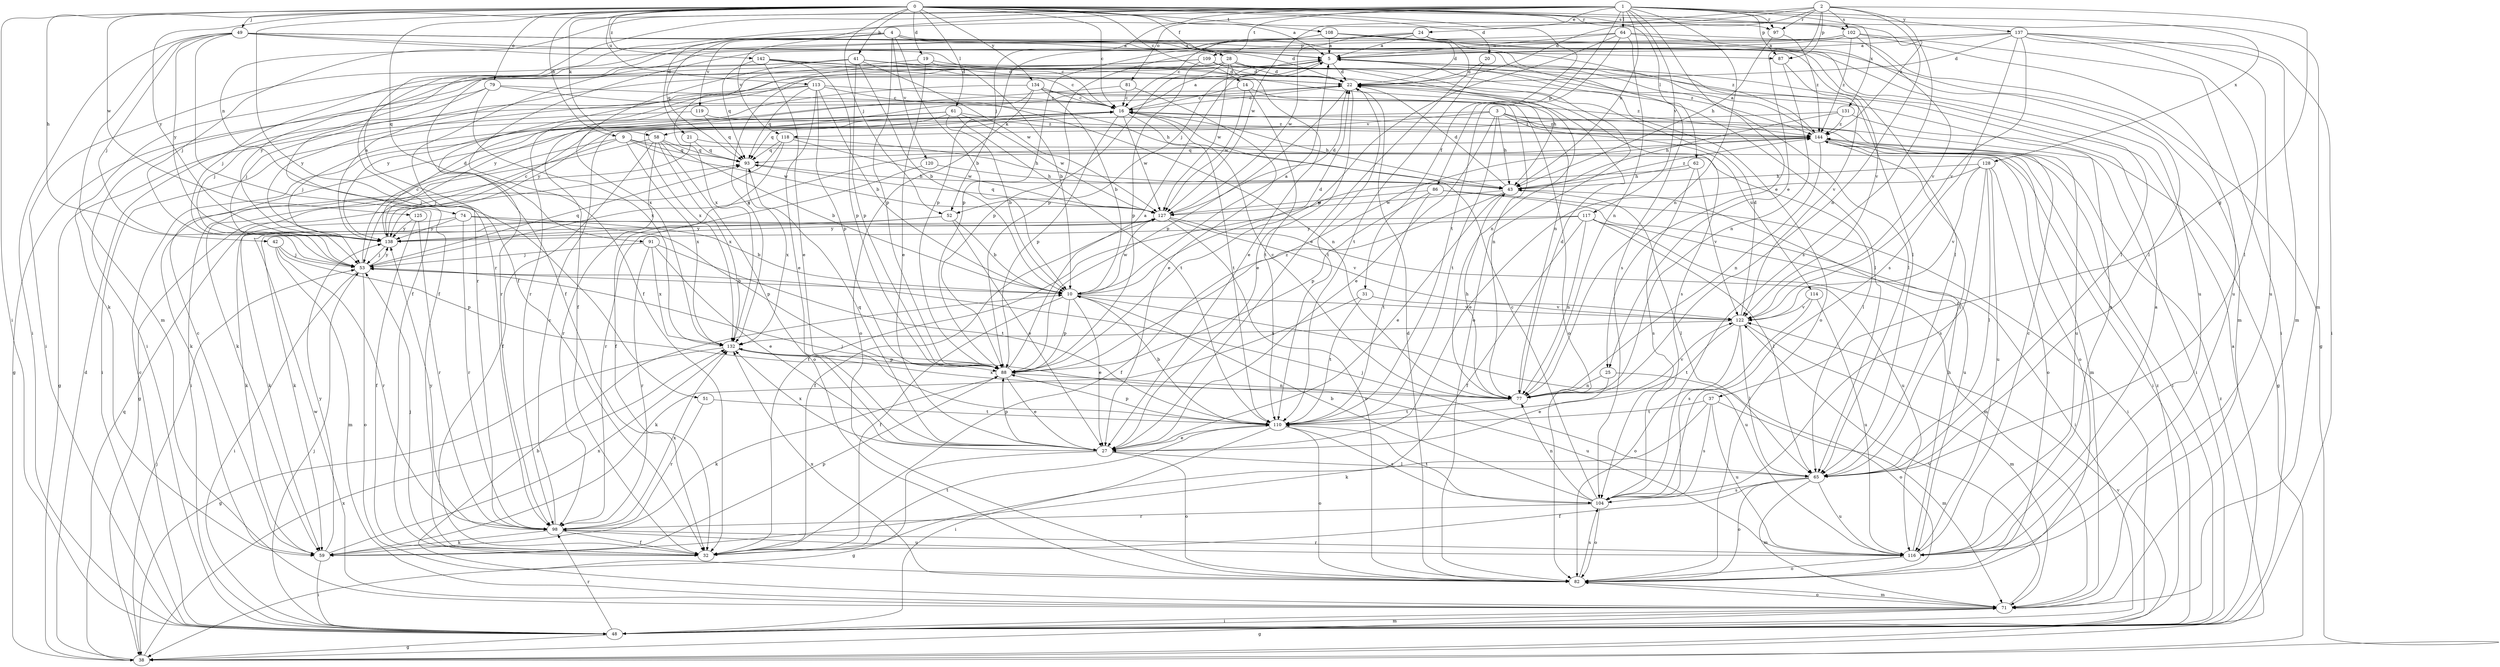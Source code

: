 strict digraph  {
0;
1;
2;
3;
4;
5;
9;
10;
14;
16;
19;
20;
21;
22;
24;
25;
27;
28;
31;
32;
37;
38;
41;
42;
43;
48;
49;
51;
52;
53;
58;
59;
61;
62;
64;
65;
71;
74;
77;
79;
81;
82;
86;
87;
88;
91;
93;
97;
98;
102;
104;
108;
109;
110;
113;
114;
116;
117;
118;
119;
120;
122;
125;
127;
128;
131;
132;
134;
137;
138;
142;
144;
0 -> 5  [label=a];
0 -> 9  [label=b];
0 -> 14  [label=c];
0 -> 16  [label=c];
0 -> 19  [label=d];
0 -> 20  [label=d];
0 -> 28  [label=f];
0 -> 31  [label=f];
0 -> 41  [label=h];
0 -> 42  [label=h];
0 -> 48  [label=i];
0 -> 49  [label=j];
0 -> 51  [label=j];
0 -> 52  [label=j];
0 -> 58  [label=k];
0 -> 61  [label=l];
0 -> 62  [label=l];
0 -> 71  [label=m];
0 -> 79  [label=o];
0 -> 91  [label=q];
0 -> 97  [label=r];
0 -> 102  [label=s];
0 -> 108  [label=t];
0 -> 113  [label=u];
0 -> 125  [label=w];
0 -> 134  [label=y];
0 -> 142  [label=z];
0 -> 144  [label=z];
1 -> 21  [label=d];
1 -> 24  [label=e];
1 -> 25  [label=e];
1 -> 32  [label=f];
1 -> 43  [label=h];
1 -> 52  [label=j];
1 -> 64  [label=l];
1 -> 74  [label=n];
1 -> 77  [label=n];
1 -> 81  [label=o];
1 -> 86  [label=p];
1 -> 87  [label=p];
1 -> 97  [label=r];
1 -> 109  [label=t];
1 -> 117  [label=v];
1 -> 128  [label=x];
1 -> 131  [label=x];
1 -> 137  [label=y];
1 -> 138  [label=y];
2 -> 22  [label=d];
2 -> 25  [label=e];
2 -> 37  [label=g];
2 -> 77  [label=n];
2 -> 87  [label=p];
2 -> 97  [label=r];
2 -> 98  [label=r];
2 -> 102  [label=s];
2 -> 104  [label=s];
2 -> 127  [label=w];
3 -> 27  [label=e];
3 -> 43  [label=h];
3 -> 48  [label=i];
3 -> 58  [label=k];
3 -> 110  [label=t];
3 -> 114  [label=u];
3 -> 116  [label=u];
3 -> 118  [label=v];
3 -> 144  [label=z];
4 -> 5  [label=a];
4 -> 10  [label=b];
4 -> 32  [label=f];
4 -> 87  [label=p];
4 -> 88  [label=p];
4 -> 93  [label=q];
4 -> 118  [label=v];
4 -> 119  [label=v];
4 -> 120  [label=v];
4 -> 122  [label=v];
4 -> 144  [label=z];
5 -> 22  [label=d];
5 -> 32  [label=f];
5 -> 52  [label=j];
5 -> 59  [label=k];
5 -> 65  [label=l];
5 -> 82  [label=o];
9 -> 53  [label=j];
9 -> 59  [label=k];
9 -> 65  [label=l];
9 -> 93  [label=q];
9 -> 127  [label=w];
9 -> 132  [label=x];
10 -> 5  [label=a];
10 -> 22  [label=d];
10 -> 27  [label=e];
10 -> 32  [label=f];
10 -> 88  [label=p];
10 -> 116  [label=u];
10 -> 122  [label=v];
10 -> 127  [label=w];
14 -> 16  [label=c];
14 -> 82  [label=o];
14 -> 110  [label=t];
14 -> 127  [label=w];
16 -> 5  [label=a];
16 -> 43  [label=h];
16 -> 88  [label=p];
16 -> 110  [label=t];
16 -> 127  [label=w];
16 -> 144  [label=z];
19 -> 10  [label=b];
19 -> 22  [label=d];
19 -> 27  [label=e];
19 -> 98  [label=r];
20 -> 22  [label=d];
20 -> 110  [label=t];
21 -> 48  [label=i];
21 -> 59  [label=k];
21 -> 93  [label=q];
22 -> 16  [label=c];
22 -> 27  [label=e];
22 -> 88  [label=p];
22 -> 104  [label=s];
22 -> 110  [label=t];
24 -> 5  [label=a];
24 -> 27  [label=e];
24 -> 32  [label=f];
24 -> 65  [label=l];
24 -> 71  [label=m];
24 -> 88  [label=p];
24 -> 127  [label=w];
25 -> 27  [label=e];
25 -> 77  [label=n];
25 -> 82  [label=o];
27 -> 38  [label=g];
27 -> 65  [label=l];
27 -> 82  [label=o];
27 -> 88  [label=p];
27 -> 93  [label=q];
27 -> 132  [label=x];
28 -> 22  [label=d];
28 -> 27  [label=e];
28 -> 48  [label=i];
28 -> 65  [label=l];
28 -> 82  [label=o];
28 -> 88  [label=p];
28 -> 98  [label=r];
28 -> 116  [label=u];
28 -> 127  [label=w];
28 -> 132  [label=x];
31 -> 59  [label=k];
31 -> 110  [label=t];
31 -> 122  [label=v];
32 -> 53  [label=j];
32 -> 110  [label=t];
37 -> 59  [label=k];
37 -> 71  [label=m];
37 -> 104  [label=s];
37 -> 110  [label=t];
37 -> 116  [label=u];
38 -> 22  [label=d];
38 -> 53  [label=j];
38 -> 93  [label=q];
38 -> 122  [label=v];
38 -> 132  [label=x];
38 -> 144  [label=z];
41 -> 10  [label=b];
41 -> 22  [label=d];
41 -> 48  [label=i];
41 -> 53  [label=j];
41 -> 77  [label=n];
41 -> 88  [label=p];
41 -> 127  [label=w];
41 -> 132  [label=x];
42 -> 53  [label=j];
42 -> 71  [label=m];
42 -> 88  [label=p];
42 -> 98  [label=r];
43 -> 22  [label=d];
43 -> 27  [label=e];
43 -> 32  [label=f];
43 -> 65  [label=l];
43 -> 127  [label=w];
43 -> 144  [label=z];
48 -> 5  [label=a];
48 -> 16  [label=c];
48 -> 38  [label=g];
48 -> 53  [label=j];
48 -> 71  [label=m];
48 -> 98  [label=r];
48 -> 144  [label=z];
49 -> 5  [label=a];
49 -> 16  [label=c];
49 -> 22  [label=d];
49 -> 32  [label=f];
49 -> 48  [label=i];
49 -> 53  [label=j];
49 -> 65  [label=l];
49 -> 71  [label=m];
49 -> 104  [label=s];
49 -> 138  [label=y];
51 -> 98  [label=r];
51 -> 110  [label=t];
52 -> 10  [label=b];
52 -> 27  [label=e];
52 -> 59  [label=k];
52 -> 138  [label=y];
53 -> 10  [label=b];
53 -> 16  [label=c];
53 -> 48  [label=i];
53 -> 82  [label=o];
53 -> 93  [label=q];
53 -> 138  [label=y];
58 -> 10  [label=b];
58 -> 32  [label=f];
58 -> 48  [label=i];
58 -> 82  [label=o];
58 -> 93  [label=q];
58 -> 98  [label=r];
58 -> 132  [label=x];
59 -> 16  [label=c];
59 -> 48  [label=i];
59 -> 88  [label=p];
59 -> 132  [label=x];
59 -> 138  [label=y];
61 -> 10  [label=b];
61 -> 48  [label=i];
61 -> 53  [label=j];
61 -> 93  [label=q];
61 -> 110  [label=t];
61 -> 127  [label=w];
61 -> 144  [label=z];
62 -> 32  [label=f];
62 -> 43  [label=h];
62 -> 104  [label=s];
62 -> 122  [label=v];
64 -> 5  [label=a];
64 -> 38  [label=g];
64 -> 53  [label=j];
64 -> 65  [label=l];
64 -> 77  [label=n];
64 -> 88  [label=p];
64 -> 110  [label=t];
65 -> 32  [label=f];
65 -> 53  [label=j];
65 -> 71  [label=m];
65 -> 82  [label=o];
65 -> 104  [label=s];
65 -> 116  [label=u];
71 -> 10  [label=b];
71 -> 38  [label=g];
71 -> 48  [label=i];
71 -> 82  [label=o];
71 -> 122  [label=v];
71 -> 127  [label=w];
74 -> 10  [label=b];
74 -> 59  [label=k];
74 -> 88  [label=p];
74 -> 98  [label=r];
74 -> 138  [label=y];
77 -> 16  [label=c];
77 -> 22  [label=d];
77 -> 43  [label=h];
77 -> 110  [label=t];
77 -> 122  [label=v];
77 -> 132  [label=x];
79 -> 16  [label=c];
79 -> 38  [label=g];
79 -> 43  [label=h];
79 -> 53  [label=j];
79 -> 132  [label=x];
81 -> 16  [label=c];
81 -> 27  [label=e];
81 -> 138  [label=y];
82 -> 22  [label=d];
82 -> 71  [label=m];
82 -> 104  [label=s];
82 -> 132  [label=x];
86 -> 48  [label=i];
86 -> 88  [label=p];
86 -> 110  [label=t];
86 -> 116  [label=u];
86 -> 127  [label=w];
87 -> 77  [label=n];
87 -> 122  [label=v];
88 -> 5  [label=a];
88 -> 27  [label=e];
88 -> 59  [label=k];
88 -> 77  [label=n];
88 -> 144  [label=z];
91 -> 27  [label=e];
91 -> 53  [label=j];
91 -> 98  [label=r];
91 -> 110  [label=t];
91 -> 132  [label=x];
93 -> 43  [label=h];
93 -> 132  [label=x];
97 -> 43  [label=h];
97 -> 144  [label=z];
98 -> 16  [label=c];
98 -> 32  [label=f];
98 -> 59  [label=k];
98 -> 116  [label=u];
98 -> 132  [label=x];
98 -> 138  [label=y];
102 -> 5  [label=a];
102 -> 48  [label=i];
102 -> 88  [label=p];
102 -> 98  [label=r];
102 -> 116  [label=u];
102 -> 122  [label=v];
102 -> 144  [label=z];
104 -> 10  [label=b];
104 -> 16  [label=c];
104 -> 77  [label=n];
104 -> 82  [label=o];
104 -> 98  [label=r];
104 -> 110  [label=t];
108 -> 5  [label=a];
108 -> 16  [label=c];
108 -> 22  [label=d];
108 -> 65  [label=l];
108 -> 88  [label=p];
108 -> 116  [label=u];
109 -> 22  [label=d];
109 -> 43  [label=h];
109 -> 88  [label=p];
109 -> 132  [label=x];
109 -> 138  [label=y];
109 -> 144  [label=z];
110 -> 10  [label=b];
110 -> 27  [label=e];
110 -> 48  [label=i];
110 -> 53  [label=j];
110 -> 82  [label=o];
110 -> 88  [label=p];
110 -> 104  [label=s];
113 -> 10  [label=b];
113 -> 16  [label=c];
113 -> 27  [label=e];
113 -> 53  [label=j];
113 -> 77  [label=n];
113 -> 88  [label=p];
113 -> 93  [label=q];
113 -> 138  [label=y];
114 -> 104  [label=s];
114 -> 116  [label=u];
114 -> 122  [label=v];
116 -> 5  [label=a];
116 -> 16  [label=c];
116 -> 43  [label=h];
116 -> 82  [label=o];
116 -> 98  [label=r];
117 -> 32  [label=f];
117 -> 48  [label=i];
117 -> 59  [label=k];
117 -> 65  [label=l];
117 -> 71  [label=m];
117 -> 77  [label=n];
117 -> 138  [label=y];
118 -> 32  [label=f];
118 -> 38  [label=g];
118 -> 43  [label=h];
118 -> 93  [label=q];
118 -> 127  [label=w];
119 -> 38  [label=g];
119 -> 93  [label=q];
119 -> 144  [label=z];
120 -> 43  [label=h];
120 -> 98  [label=r];
122 -> 22  [label=d];
122 -> 65  [label=l];
122 -> 71  [label=m];
122 -> 82  [label=o];
122 -> 110  [label=t];
122 -> 132  [label=x];
125 -> 32  [label=f];
125 -> 98  [label=r];
125 -> 138  [label=y];
127 -> 22  [label=d];
127 -> 32  [label=f];
127 -> 82  [label=o];
127 -> 93  [label=q];
127 -> 116  [label=u];
127 -> 122  [label=v];
127 -> 138  [label=y];
128 -> 27  [label=e];
128 -> 43  [label=h];
128 -> 65  [label=l];
128 -> 82  [label=o];
128 -> 104  [label=s];
128 -> 116  [label=u];
128 -> 122  [label=v];
131 -> 38  [label=g];
131 -> 43  [label=h];
131 -> 138  [label=y];
131 -> 144  [label=z];
132 -> 38  [label=g];
132 -> 88  [label=p];
132 -> 116  [label=u];
134 -> 10  [label=b];
134 -> 16  [label=c];
134 -> 77  [label=n];
134 -> 82  [label=o];
134 -> 132  [label=x];
134 -> 138  [label=y];
134 -> 144  [label=z];
137 -> 5  [label=a];
137 -> 22  [label=d];
137 -> 32  [label=f];
137 -> 48  [label=i];
137 -> 65  [label=l];
137 -> 71  [label=m];
137 -> 104  [label=s];
137 -> 116  [label=u];
137 -> 122  [label=v];
138 -> 5  [label=a];
138 -> 16  [label=c];
138 -> 22  [label=d];
138 -> 53  [label=j];
142 -> 16  [label=c];
142 -> 22  [label=d];
142 -> 27  [label=e];
142 -> 77  [label=n];
142 -> 88  [label=p];
142 -> 93  [label=q];
144 -> 5  [label=a];
144 -> 48  [label=i];
144 -> 53  [label=j];
144 -> 65  [label=l];
144 -> 71  [label=m];
144 -> 77  [label=n];
144 -> 82  [label=o];
144 -> 93  [label=q];
}
